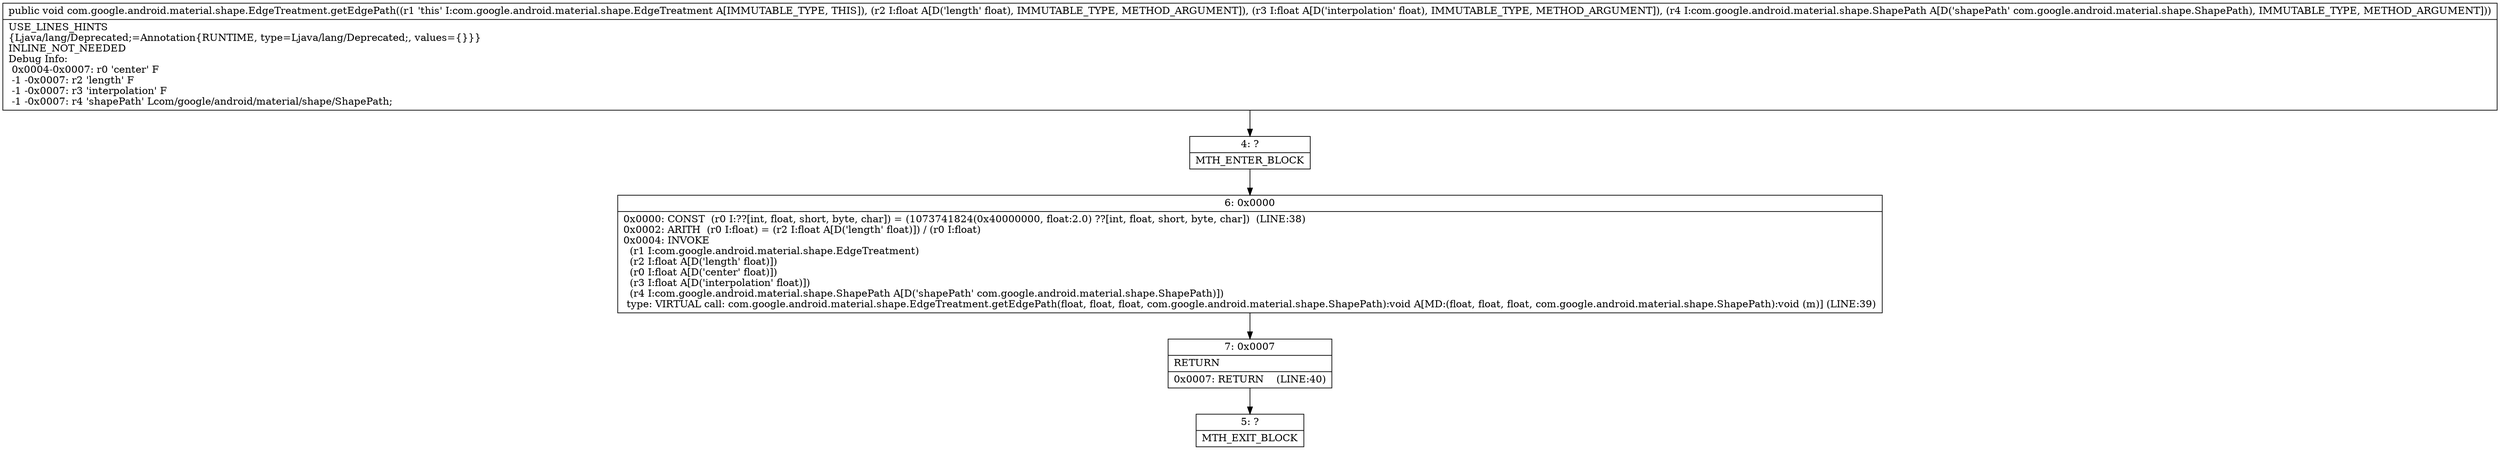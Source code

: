 digraph "CFG forcom.google.android.material.shape.EdgeTreatment.getEdgePath(FFLcom\/google\/android\/material\/shape\/ShapePath;)V" {
Node_4 [shape=record,label="{4\:\ ?|MTH_ENTER_BLOCK\l}"];
Node_6 [shape=record,label="{6\:\ 0x0000|0x0000: CONST  (r0 I:??[int, float, short, byte, char]) = (1073741824(0x40000000, float:2.0) ??[int, float, short, byte, char])  (LINE:38)\l0x0002: ARITH  (r0 I:float) = (r2 I:float A[D('length' float)]) \/ (r0 I:float) \l0x0004: INVOKE  \l  (r1 I:com.google.android.material.shape.EdgeTreatment)\l  (r2 I:float A[D('length' float)])\l  (r0 I:float A[D('center' float)])\l  (r3 I:float A[D('interpolation' float)])\l  (r4 I:com.google.android.material.shape.ShapePath A[D('shapePath' com.google.android.material.shape.ShapePath)])\l type: VIRTUAL call: com.google.android.material.shape.EdgeTreatment.getEdgePath(float, float, float, com.google.android.material.shape.ShapePath):void A[MD:(float, float, float, com.google.android.material.shape.ShapePath):void (m)] (LINE:39)\l}"];
Node_7 [shape=record,label="{7\:\ 0x0007|RETURN\l|0x0007: RETURN    (LINE:40)\l}"];
Node_5 [shape=record,label="{5\:\ ?|MTH_EXIT_BLOCK\l}"];
MethodNode[shape=record,label="{public void com.google.android.material.shape.EdgeTreatment.getEdgePath((r1 'this' I:com.google.android.material.shape.EdgeTreatment A[IMMUTABLE_TYPE, THIS]), (r2 I:float A[D('length' float), IMMUTABLE_TYPE, METHOD_ARGUMENT]), (r3 I:float A[D('interpolation' float), IMMUTABLE_TYPE, METHOD_ARGUMENT]), (r4 I:com.google.android.material.shape.ShapePath A[D('shapePath' com.google.android.material.shape.ShapePath), IMMUTABLE_TYPE, METHOD_ARGUMENT]))  | USE_LINES_HINTS\l\{Ljava\/lang\/Deprecated;=Annotation\{RUNTIME, type=Ljava\/lang\/Deprecated;, values=\{\}\}\}\lINLINE_NOT_NEEDED\lDebug Info:\l  0x0004\-0x0007: r0 'center' F\l  \-1 \-0x0007: r2 'length' F\l  \-1 \-0x0007: r3 'interpolation' F\l  \-1 \-0x0007: r4 'shapePath' Lcom\/google\/android\/material\/shape\/ShapePath;\l}"];
MethodNode -> Node_4;Node_4 -> Node_6;
Node_6 -> Node_7;
Node_7 -> Node_5;
}

